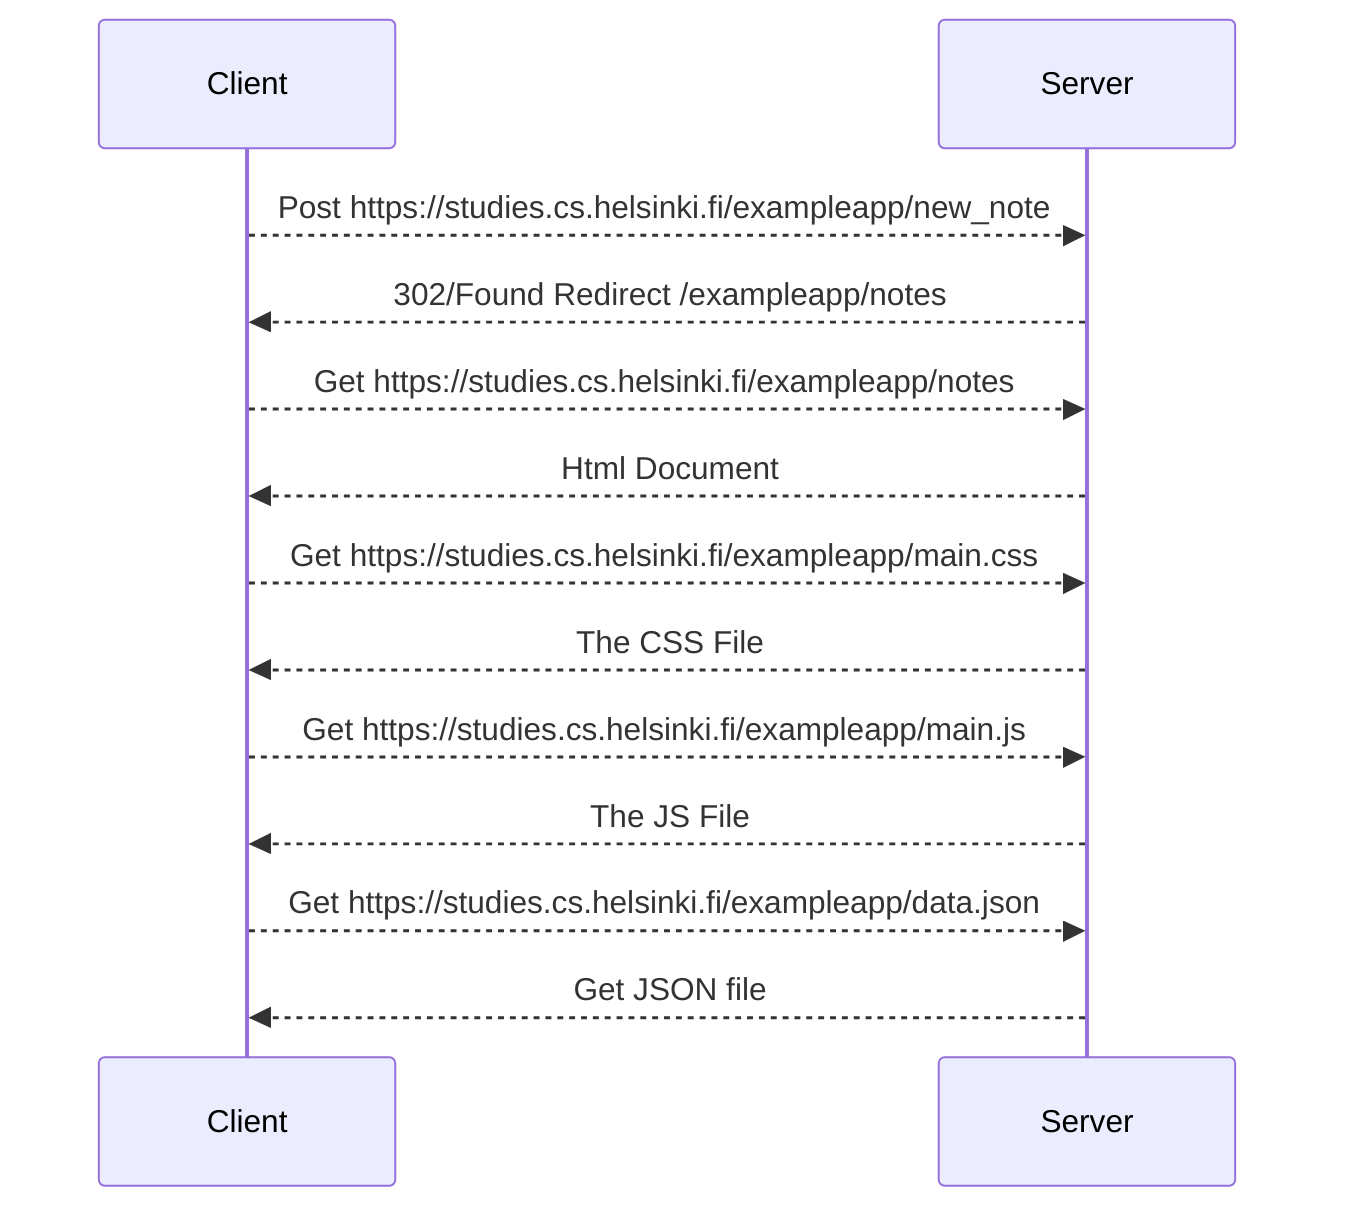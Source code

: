 sequenceDiagram
    Client -->> Server: Post https://studies.cs.helsinki.fi/exampleapp/new_note
    Server -->> Client: 302/Found Redirect /exampleapp/notes
    Client -->> Server: Get https://studies.cs.helsinki.fi/exampleapp/notes
    Server -->> Client: Html Document
    Client -->> Server: Get https://studies.cs.helsinki.fi/exampleapp/main.css
    Server -->> Client: The CSS File
    Client -->> Server: Get https://studies.cs.helsinki.fi/exampleapp/main.js
    Server -->> Client: The JS File
    Client -->> Server: Get https://studies.cs.helsinki.fi/exampleapp/data.json
    Server -->> Client: Get JSON file